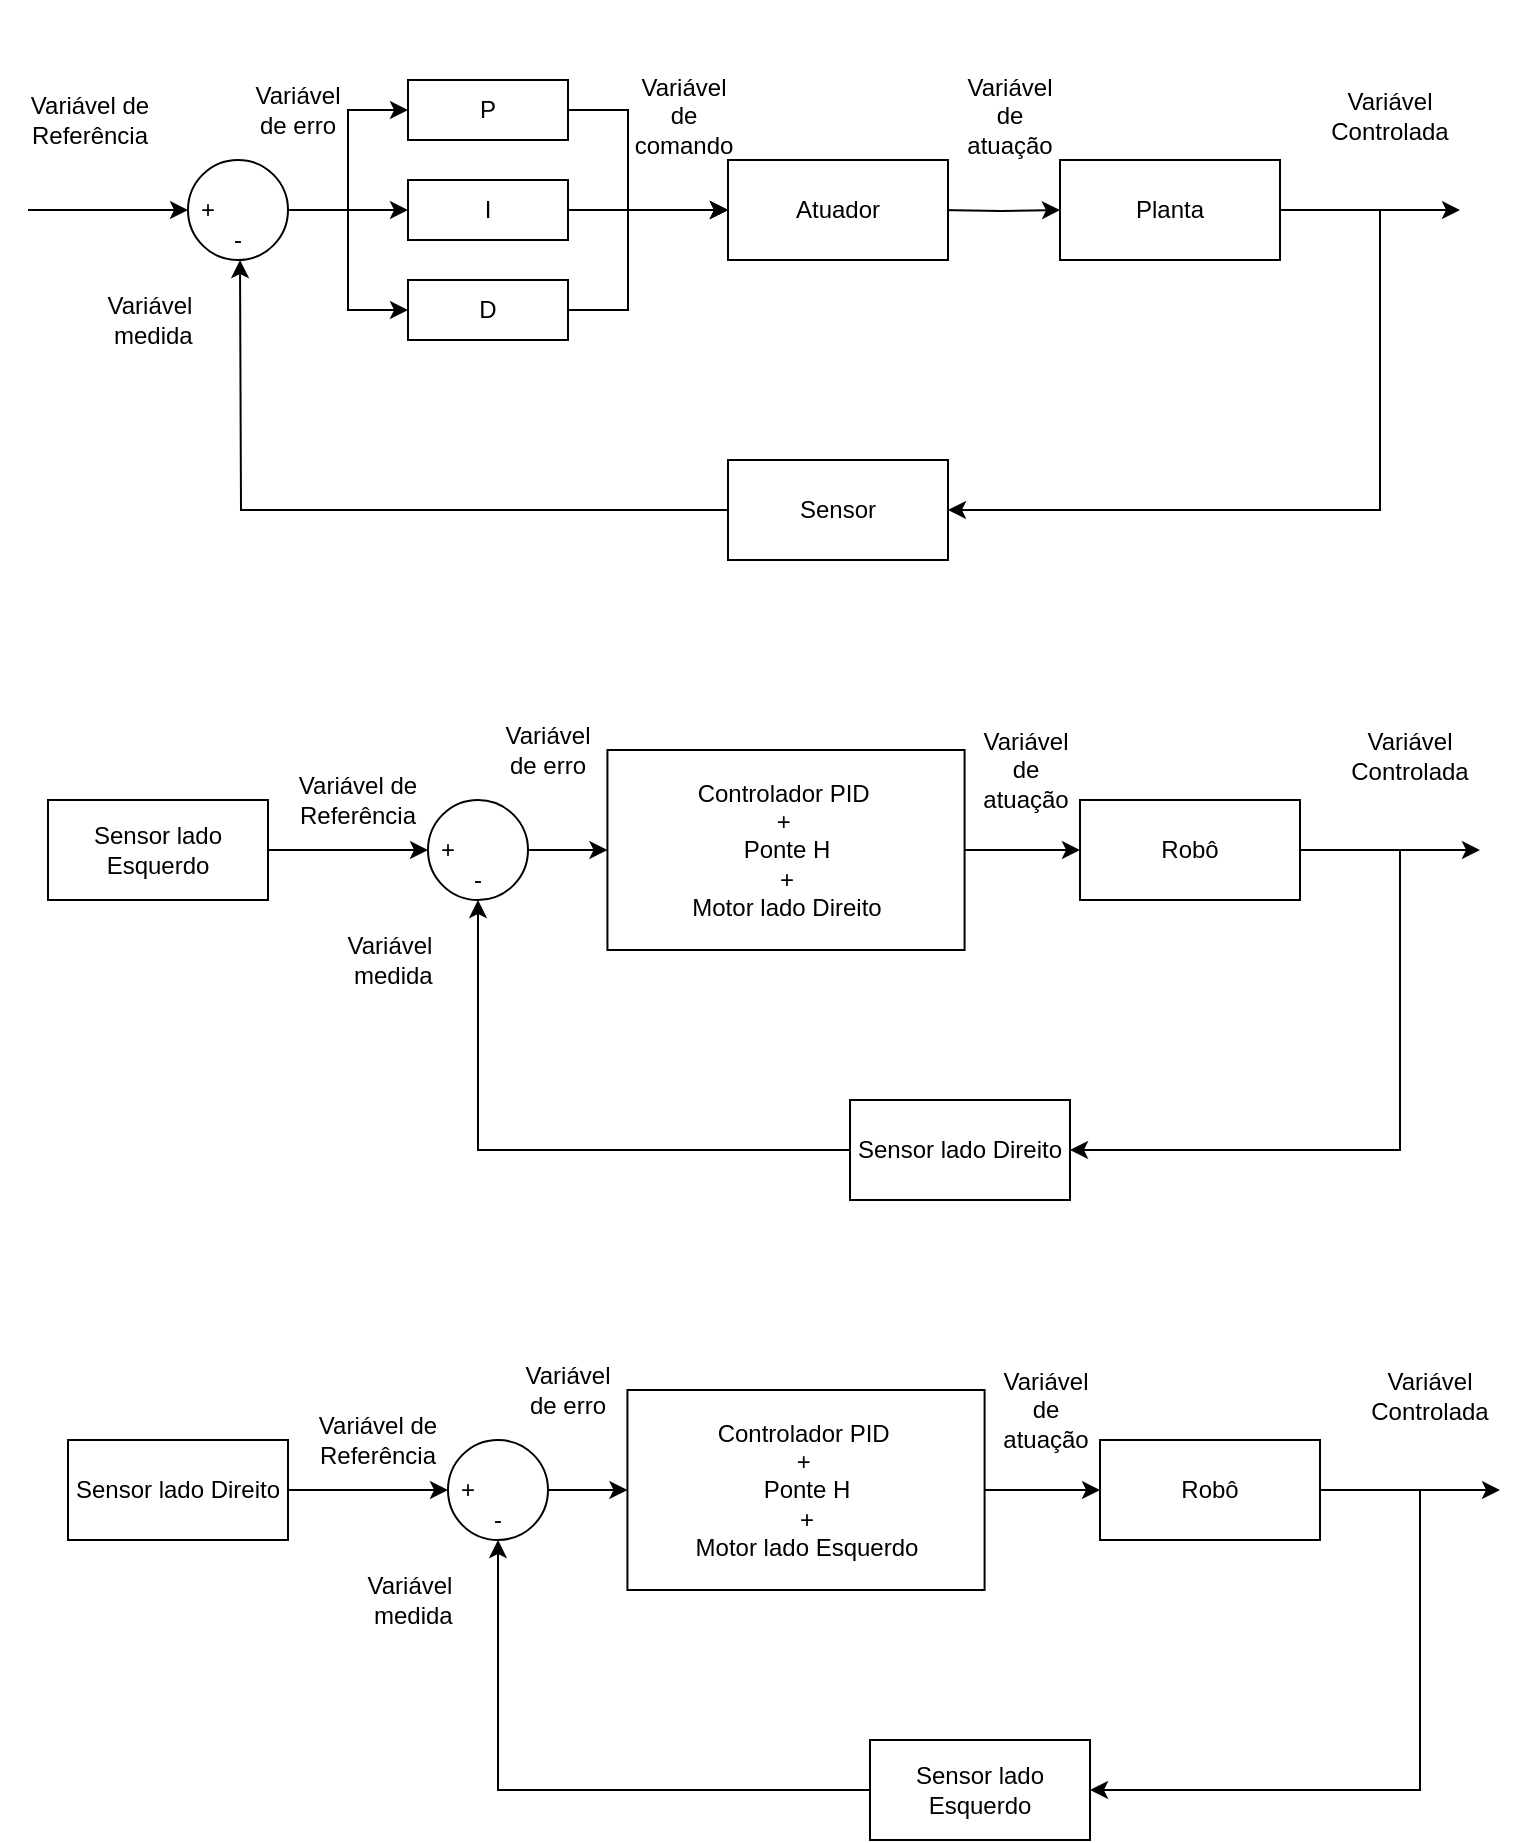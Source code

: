 <mxfile version="14.6.3" type="device"><diagram id="GKlqJCm9v4VQnlcXj1cP" name="Page-1"><mxGraphModel dx="920" dy="552" grid="1" gridSize="10" guides="1" tooltips="1" connect="1" arrows="1" fold="1" page="1" pageScale="1" pageWidth="827" pageHeight="1169" math="0" shadow="0"><root><mxCell id="0"/><mxCell id="1" parent="0"/><mxCell id="OvFw4PTJ5ZhQ3xjPDQip-57" value="" style="group" vertex="1" connectable="0" parent="1"><mxGeometry x="51" y="90" width="726" height="280" as="geometry"/></mxCell><mxCell id="OvFw4PTJ5ZhQ3xjPDQip-15" value="" style="edgeStyle=orthogonalEdgeStyle;rounded=0;orthogonalLoop=1;jettySize=auto;html=1;" edge="1" parent="OvFw4PTJ5ZhQ3xjPDQip-57" target="OvFw4PTJ5ZhQ3xjPDQip-14"><mxGeometry relative="1" as="geometry"><mxPoint x="456" y="105" as="sourcePoint"/></mxGeometry></mxCell><mxCell id="OvFw4PTJ5ZhQ3xjPDQip-18" style="edgeStyle=orthogonalEdgeStyle;rounded=0;orthogonalLoop=1;jettySize=auto;html=1;" edge="1" parent="OvFw4PTJ5ZhQ3xjPDQip-57" source="OvFw4PTJ5ZhQ3xjPDQip-14"><mxGeometry relative="1" as="geometry"><mxPoint x="716" y="105" as="targetPoint"/></mxGeometry></mxCell><mxCell id="OvFw4PTJ5ZhQ3xjPDQip-14" value="Planta" style="rounded=0;whiteSpace=wrap;html=1;" vertex="1" parent="OvFw4PTJ5ZhQ3xjPDQip-57"><mxGeometry x="516" y="80" width="110" height="50" as="geometry"/></mxCell><mxCell id="OvFw4PTJ5ZhQ3xjPDQip-16" value="Sensor" style="rounded=0;whiteSpace=wrap;html=1;" vertex="1" parent="OvFw4PTJ5ZhQ3xjPDQip-57"><mxGeometry x="350" y="230" width="110" height="50" as="geometry"/></mxCell><mxCell id="OvFw4PTJ5ZhQ3xjPDQip-17" style="edgeStyle=orthogonalEdgeStyle;rounded=0;orthogonalLoop=1;jettySize=auto;html=1;entryX=1;entryY=0.5;entryDx=0;entryDy=0;" edge="1" parent="OvFw4PTJ5ZhQ3xjPDQip-57" source="OvFw4PTJ5ZhQ3xjPDQip-14" target="OvFw4PTJ5ZhQ3xjPDQip-16"><mxGeometry relative="1" as="geometry"><Array as="points"><mxPoint x="676" y="105"/><mxPoint x="676" y="255"/></Array></mxGeometry></mxCell><mxCell id="OvFw4PTJ5ZhQ3xjPDQip-25" value="Variável Controlada" style="text;html=1;strokeColor=none;fillColor=none;align=center;verticalAlign=middle;whiteSpace=wrap;rounded=0;" vertex="1" parent="OvFw4PTJ5ZhQ3xjPDQip-57"><mxGeometry x="636" y="48" width="90" height="20" as="geometry"/></mxCell><mxCell id="OvFw4PTJ5ZhQ3xjPDQip-30" value="Variável de atuação" style="text;html=1;strokeColor=none;fillColor=none;align=center;verticalAlign=middle;whiteSpace=wrap;rounded=0;direction=south;" vertex="1" parent="OvFw4PTJ5ZhQ3xjPDQip-57"><mxGeometry x="481" y="13" width="20" height="90" as="geometry"/></mxCell><mxCell id="OvFw4PTJ5ZhQ3xjPDQip-46" value="Atuador" style="rounded=0;whiteSpace=wrap;html=1;" vertex="1" parent="OvFw4PTJ5ZhQ3xjPDQip-57"><mxGeometry x="350" y="80" width="110" height="50" as="geometry"/></mxCell><mxCell id="OvFw4PTJ5ZhQ3xjPDQip-50" value="" style="group" vertex="1" connectable="0" parent="OvFw4PTJ5ZhQ3xjPDQip-57"><mxGeometry y="40" width="360" height="160" as="geometry"/></mxCell><mxCell id="OvFw4PTJ5ZhQ3xjPDQip-13" style="edgeStyle=orthogonalEdgeStyle;rounded=0;orthogonalLoop=1;jettySize=auto;html=1;entryX=0;entryY=0.5;entryDx=0;entryDy=0;" edge="1" parent="OvFw4PTJ5ZhQ3xjPDQip-50" source="OvFw4PTJ5ZhQ3xjPDQip-2"><mxGeometry relative="1" as="geometry"><mxPoint x="350" y="65" as="targetPoint"/><Array as="points"><mxPoint x="300" y="115"/><mxPoint x="300" y="65"/></Array></mxGeometry></mxCell><mxCell id="OvFw4PTJ5ZhQ3xjPDQip-12" value="" style="edgeStyle=orthogonalEdgeStyle;rounded=0;orthogonalLoop=1;jettySize=auto;html=1;" edge="1" parent="OvFw4PTJ5ZhQ3xjPDQip-50" source="OvFw4PTJ5ZhQ3xjPDQip-3"><mxGeometry relative="1" as="geometry"><mxPoint x="350" y="65" as="targetPoint"/></mxGeometry></mxCell><mxCell id="OvFw4PTJ5ZhQ3xjPDQip-11" style="edgeStyle=orthogonalEdgeStyle;rounded=0;orthogonalLoop=1;jettySize=auto;html=1;entryX=0;entryY=0.5;entryDx=0;entryDy=0;" edge="1" parent="OvFw4PTJ5ZhQ3xjPDQip-50" source="OvFw4PTJ5ZhQ3xjPDQip-4"><mxGeometry relative="1" as="geometry"><mxPoint x="350" y="65" as="targetPoint"/><Array as="points"><mxPoint x="300" y="15"/><mxPoint x="300" y="65"/></Array></mxGeometry></mxCell><mxCell id="OvFw4PTJ5ZhQ3xjPDQip-20" value="" style="endArrow=classic;html=1;entryX=0;entryY=0.5;entryDx=0;entryDy=0;" edge="1" parent="OvFw4PTJ5ZhQ3xjPDQip-50" target="OvFw4PTJ5ZhQ3xjPDQip-1"><mxGeometry width="50" height="50" relative="1" as="geometry"><mxPoint y="65" as="sourcePoint"/><mxPoint y="40" as="targetPoint"/></mxGeometry></mxCell><mxCell id="OvFw4PTJ5ZhQ3xjPDQip-43" value="" style="group" vertex="1" connectable="0" parent="OvFw4PTJ5ZhQ3xjPDQip-50"><mxGeometry x="70" width="220.5" height="160" as="geometry"/></mxCell><mxCell id="OvFw4PTJ5ZhQ3xjPDQip-2" value="D" style="rounded=0;whiteSpace=wrap;html=1;" vertex="1" parent="OvFw4PTJ5ZhQ3xjPDQip-43"><mxGeometry x="120" y="100" width="80" height="30" as="geometry"/></mxCell><mxCell id="OvFw4PTJ5ZhQ3xjPDQip-3" value="I" style="rounded=0;whiteSpace=wrap;html=1;" vertex="1" parent="OvFw4PTJ5ZhQ3xjPDQip-43"><mxGeometry x="120" y="50" width="80" height="30" as="geometry"/></mxCell><mxCell id="OvFw4PTJ5ZhQ3xjPDQip-4" value="P" style="rounded=0;whiteSpace=wrap;html=1;" vertex="1" parent="OvFw4PTJ5ZhQ3xjPDQip-43"><mxGeometry x="120" width="80" height="30" as="geometry"/></mxCell><mxCell id="OvFw4PTJ5ZhQ3xjPDQip-42" value="" style="group" vertex="1" connectable="0" parent="OvFw4PTJ5ZhQ3xjPDQip-43"><mxGeometry y="40" width="60" height="50" as="geometry"/></mxCell><mxCell id="OvFw4PTJ5ZhQ3xjPDQip-1" value="&lt;span style=&quot;color: rgba(0 , 0 , 0 , 0) ; font-family: monospace ; font-size: 0px&quot;&gt;%3CmxGraphModel%3E%3Croot%3E%3CmxCell%20id%3D%220%22%2F%3E%3CmxCell%20id%3D%221%22%20parent%3D%220%22%2F%3E%3CmxCell%20id%3D%222%22%20value%3D%22Planta%22%20style%3D%22rounded%3D0%3BwhiteSpace%3Dwrap%3Bhtml%3D1%3B%22%20vertex%3D%221%22%20parent%3D%221%22%3E%3CmxGeometry%20x%3D%22577%22%20y%3D%22489%22%20width%3D%22110%22%20height%3D%2250%22%20as%3D%22geometry%22%2F%3E%3C%2FmxCell%3E%3C%2Froot%3E%3C%2FmxGraphModel%3E&lt;/span&gt;" style="ellipse;whiteSpace=wrap;html=1;aspect=fixed;" vertex="1" parent="OvFw4PTJ5ZhQ3xjPDQip-42"><mxGeometry x="10" width="50" height="50" as="geometry"/></mxCell><mxCell id="OvFw4PTJ5ZhQ3xjPDQip-21" value="+" style="text;html=1;strokeColor=none;fillColor=none;align=center;verticalAlign=middle;whiteSpace=wrap;rounded=0;" vertex="1" parent="OvFw4PTJ5ZhQ3xjPDQip-42"><mxGeometry y="15" width="40" height="20" as="geometry"/></mxCell><mxCell id="OvFw4PTJ5ZhQ3xjPDQip-23" value="-" style="text;html=1;strokeColor=none;fillColor=none;align=center;verticalAlign=middle;whiteSpace=wrap;rounded=0;" vertex="1" parent="OvFw4PTJ5ZhQ3xjPDQip-42"><mxGeometry x="15" y="30" width="40" height="20" as="geometry"/></mxCell><mxCell id="OvFw4PTJ5ZhQ3xjPDQip-47" style="edgeStyle=orthogonalEdgeStyle;rounded=0;orthogonalLoop=1;jettySize=auto;html=1;exitX=0;exitY=0.5;exitDx=0;exitDy=0;" edge="1" parent="OvFw4PTJ5ZhQ3xjPDQip-42" source="OvFw4PTJ5ZhQ3xjPDQip-16"><mxGeometry relative="1" as="geometry"><mxPoint x="261" y="135" as="sourcePoint"/><mxPoint x="36" y="50" as="targetPoint"/></mxGeometry></mxCell><mxCell id="OvFw4PTJ5ZhQ3xjPDQip-6" style="edgeStyle=orthogonalEdgeStyle;rounded=0;orthogonalLoop=1;jettySize=auto;html=1;entryX=0;entryY=0.5;entryDx=0;entryDy=0;" edge="1" parent="OvFw4PTJ5ZhQ3xjPDQip-43" source="OvFw4PTJ5ZhQ3xjPDQip-1" target="OvFw4PTJ5ZhQ3xjPDQip-4"><mxGeometry relative="1" as="geometry"/></mxCell><mxCell id="OvFw4PTJ5ZhQ3xjPDQip-7" style="edgeStyle=orthogonalEdgeStyle;rounded=0;orthogonalLoop=1;jettySize=auto;html=1;entryX=0;entryY=0.5;entryDx=0;entryDy=0;" edge="1" parent="OvFw4PTJ5ZhQ3xjPDQip-43" source="OvFw4PTJ5ZhQ3xjPDQip-1" target="OvFw4PTJ5ZhQ3xjPDQip-3"><mxGeometry relative="1" as="geometry"/></mxCell><mxCell id="OvFw4PTJ5ZhQ3xjPDQip-8" style="edgeStyle=orthogonalEdgeStyle;rounded=0;orthogonalLoop=1;jettySize=auto;html=1;entryX=0;entryY=0.5;entryDx=0;entryDy=0;" edge="1" parent="OvFw4PTJ5ZhQ3xjPDQip-43" source="OvFw4PTJ5ZhQ3xjPDQip-1" target="OvFw4PTJ5ZhQ3xjPDQip-2"><mxGeometry relative="1" as="geometry"/></mxCell><mxCell id="OvFw4PTJ5ZhQ3xjPDQip-24" value="Variável de Referência" style="text;html=1;strokeColor=none;fillColor=none;align=center;verticalAlign=middle;whiteSpace=wrap;rounded=0;" vertex="1" parent="OvFw4PTJ5ZhQ3xjPDQip-50"><mxGeometry x="-14" y="10" width="90" height="20" as="geometry"/></mxCell><mxCell id="OvFw4PTJ5ZhQ3xjPDQip-31" value="Variável&lt;br&gt;&amp;nbsp;medida" style="text;html=1;strokeColor=none;fillColor=none;align=center;verticalAlign=middle;whiteSpace=wrap;rounded=0;" vertex="1" parent="OvFw4PTJ5ZhQ3xjPDQip-50"><mxGeometry x="16" y="110" width="90" height="20" as="geometry"/></mxCell><mxCell id="OvFw4PTJ5ZhQ3xjPDQip-27" value="Variável de comando" style="text;html=1;strokeColor=none;fillColor=none;align=center;verticalAlign=middle;whiteSpace=wrap;rounded=0;direction=south;" vertex="1" parent="OvFw4PTJ5ZhQ3xjPDQip-57"><mxGeometry x="306" width="44" height="115" as="geometry"/></mxCell><mxCell id="OvFw4PTJ5ZhQ3xjPDQip-26" value="Variável de erro" style="text;html=1;strokeColor=none;fillColor=none;align=center;verticalAlign=middle;whiteSpace=wrap;rounded=0;direction=south;" vertex="1" parent="OvFw4PTJ5ZhQ3xjPDQip-57"><mxGeometry x="125" y="10" width="20" height="90" as="geometry"/></mxCell><mxCell id="OvFw4PTJ5ZhQ3xjPDQip-233" value="" style="group" vertex="1" connectable="0" parent="1"><mxGeometry x="61" y="410" width="726" height="280" as="geometry"/></mxCell><mxCell id="OvFw4PTJ5ZhQ3xjPDQip-235" style="edgeStyle=orthogonalEdgeStyle;rounded=0;orthogonalLoop=1;jettySize=auto;html=1;" edge="1" parent="OvFw4PTJ5ZhQ3xjPDQip-233" source="OvFw4PTJ5ZhQ3xjPDQip-236"><mxGeometry relative="1" as="geometry"><mxPoint x="716" y="105" as="targetPoint"/></mxGeometry></mxCell><mxCell id="OvFw4PTJ5ZhQ3xjPDQip-236" value="Robô" style="rounded=0;whiteSpace=wrap;html=1;" vertex="1" parent="OvFw4PTJ5ZhQ3xjPDQip-233"><mxGeometry x="516" y="80" width="110" height="50" as="geometry"/></mxCell><mxCell id="OvFw4PTJ5ZhQ3xjPDQip-238" style="edgeStyle=orthogonalEdgeStyle;rounded=0;orthogonalLoop=1;jettySize=auto;html=1;entryX=1;entryY=0.5;entryDx=0;entryDy=0;" edge="1" parent="OvFw4PTJ5ZhQ3xjPDQip-233" source="OvFw4PTJ5ZhQ3xjPDQip-236" target="OvFw4PTJ5ZhQ3xjPDQip-237"><mxGeometry relative="1" as="geometry"><Array as="points"><mxPoint x="676" y="105"/><mxPoint x="676" y="255"/></Array></mxGeometry></mxCell><mxCell id="OvFw4PTJ5ZhQ3xjPDQip-239" value="Variável Controlada" style="text;html=1;strokeColor=none;fillColor=none;align=center;verticalAlign=middle;whiteSpace=wrap;rounded=0;" vertex="1" parent="OvFw4PTJ5ZhQ3xjPDQip-233"><mxGeometry x="636" y="48" width="90" height="20" as="geometry"/></mxCell><mxCell id="OvFw4PTJ5ZhQ3xjPDQip-268" style="edgeStyle=orthogonalEdgeStyle;rounded=0;orthogonalLoop=1;jettySize=auto;html=1;exitX=1;exitY=0.5;exitDx=0;exitDy=0;entryX=0;entryY=0.5;entryDx=0;entryDy=0;" edge="1" parent="OvFw4PTJ5ZhQ3xjPDQip-233" source="OvFw4PTJ5ZhQ3xjPDQip-241" target="OvFw4PTJ5ZhQ3xjPDQip-236"><mxGeometry relative="1" as="geometry"/></mxCell><mxCell id="OvFw4PTJ5ZhQ3xjPDQip-273" style="edgeStyle=orthogonalEdgeStyle;rounded=0;orthogonalLoop=1;jettySize=auto;html=1;exitX=0;exitY=0.5;exitDx=0;exitDy=0;entryX=0.5;entryY=1;entryDx=0;entryDy=0;" edge="1" parent="OvFw4PTJ5ZhQ3xjPDQip-233" source="OvFw4PTJ5ZhQ3xjPDQip-237" target="OvFw4PTJ5ZhQ3xjPDQip-254"><mxGeometry relative="1" as="geometry"/></mxCell><mxCell id="OvFw4PTJ5ZhQ3xjPDQip-237" value="Sensor lado Direito" style="rounded=0;whiteSpace=wrap;html=1;" vertex="1" parent="OvFw4PTJ5ZhQ3xjPDQip-233"><mxGeometry x="401" y="230" width="110" height="50" as="geometry"/></mxCell><mxCell id="OvFw4PTJ5ZhQ3xjPDQip-242" value="" style="group" vertex="1" connectable="0" parent="OvFw4PTJ5ZhQ3xjPDQip-233"><mxGeometry x="51" y="40" width="407.29" height="160" as="geometry"/></mxCell><mxCell id="OvFw4PTJ5ZhQ3xjPDQip-247" value="" style="group" vertex="1" connectable="0" parent="OvFw4PTJ5ZhQ3xjPDQip-242"><mxGeometry x="70" width="337.29" height="160" as="geometry"/></mxCell><mxCell id="OvFw4PTJ5ZhQ3xjPDQip-241" value="Controlador PID&amp;nbsp;&lt;br&gt;+&amp;nbsp;&lt;br&gt;Ponte H&lt;br&gt;+&lt;br&gt;Motor lado Direito" style="rounded=0;whiteSpace=wrap;html=1;" vertex="1" parent="OvFw4PTJ5ZhQ3xjPDQip-247"><mxGeometry x="158.72" y="15" width="178.57" height="100" as="geometry"/></mxCell><mxCell id="OvFw4PTJ5ZhQ3xjPDQip-267" style="edgeStyle=orthogonalEdgeStyle;rounded=0;orthogonalLoop=1;jettySize=auto;html=1;exitX=1;exitY=0.5;exitDx=0;exitDy=0;entryX=0;entryY=0.5;entryDx=0;entryDy=0;" edge="1" parent="OvFw4PTJ5ZhQ3xjPDQip-247" source="OvFw4PTJ5ZhQ3xjPDQip-252" target="OvFw4PTJ5ZhQ3xjPDQip-241"><mxGeometry relative="1" as="geometry"/></mxCell><mxCell id="OvFw4PTJ5ZhQ3xjPDQip-246" value="" style="endArrow=classic;html=1;entryX=0;entryY=0.5;entryDx=0;entryDy=0;" edge="1" parent="OvFw4PTJ5ZhQ3xjPDQip-247" target="OvFw4PTJ5ZhQ3xjPDQip-252"><mxGeometry width="50" height="50" relative="1" as="geometry"><mxPoint x="-11" y="65" as="sourcePoint"/><mxPoint x="-11" y="40" as="targetPoint"/></mxGeometry></mxCell><mxCell id="OvFw4PTJ5ZhQ3xjPDQip-251" value="" style="group" vertex="1" connectable="0" parent="OvFw4PTJ5ZhQ3xjPDQip-247"><mxGeometry x="59" y="40" width="60" height="50" as="geometry"/></mxCell><mxCell id="OvFw4PTJ5ZhQ3xjPDQip-252" value="&lt;span style=&quot;color: rgba(0 , 0 , 0 , 0) ; font-family: monospace ; font-size: 0px&quot;&gt;%3CmxGraphModel%3E%3Croot%3E%3CmxCell%20id%3D%220%22%2F%3E%3CmxCell%20id%3D%221%22%20parent%3D%220%22%2F%3E%3CmxCell%20id%3D%222%22%20value%3D%22Planta%22%20style%3D%22rounded%3D0%3BwhiteSpace%3Dwrap%3Bhtml%3D1%3B%22%20vertex%3D%221%22%20parent%3D%221%22%3E%3CmxGeometry%20x%3D%22577%22%20y%3D%22489%22%20width%3D%22110%22%20height%3D%2250%22%20as%3D%22geometry%22%2F%3E%3C%2FmxCell%3E%3C%2Froot%3E%3C%2FmxGraphModel%3E&lt;/span&gt;" style="ellipse;whiteSpace=wrap;html=1;aspect=fixed;" vertex="1" parent="OvFw4PTJ5ZhQ3xjPDQip-251"><mxGeometry x="10" width="50" height="50" as="geometry"/></mxCell><mxCell id="OvFw4PTJ5ZhQ3xjPDQip-253" value="+" style="text;html=1;strokeColor=none;fillColor=none;align=center;verticalAlign=middle;whiteSpace=wrap;rounded=0;" vertex="1" parent="OvFw4PTJ5ZhQ3xjPDQip-251"><mxGeometry y="15" width="40" height="20" as="geometry"/></mxCell><mxCell id="OvFw4PTJ5ZhQ3xjPDQip-254" value="-" style="text;html=1;strokeColor=none;fillColor=none;align=center;verticalAlign=middle;whiteSpace=wrap;rounded=0;" vertex="1" parent="OvFw4PTJ5ZhQ3xjPDQip-251"><mxGeometry x="15" y="30" width="40" height="20" as="geometry"/></mxCell><mxCell id="OvFw4PTJ5ZhQ3xjPDQip-260" value="Variável&lt;br&gt;&amp;nbsp;medida" style="text;html=1;strokeColor=none;fillColor=none;align=center;verticalAlign=middle;whiteSpace=wrap;rounded=0;" vertex="1" parent="OvFw4PTJ5ZhQ3xjPDQip-247"><mxGeometry x="5" y="110" width="90" height="20" as="geometry"/></mxCell><mxCell id="OvFw4PTJ5ZhQ3xjPDQip-270" value="Variável de Referência" style="text;html=1;strokeColor=none;fillColor=none;align=center;verticalAlign=middle;whiteSpace=wrap;rounded=0;" vertex="1" parent="OvFw4PTJ5ZhQ3xjPDQip-247"><mxGeometry x="-11" y="30" width="90" height="20" as="geometry"/></mxCell><mxCell id="OvFw4PTJ5ZhQ3xjPDQip-269" value="Sensor lado Esquerdo" style="rounded=0;whiteSpace=wrap;html=1;" vertex="1" parent="OvFw4PTJ5ZhQ3xjPDQip-247"><mxGeometry x="-121" y="40" width="110" height="50" as="geometry"/></mxCell><mxCell id="OvFw4PTJ5ZhQ3xjPDQip-272" value="Variável de erro" style="text;html=1;strokeColor=none;fillColor=none;align=center;verticalAlign=middle;whiteSpace=wrap;rounded=0;direction=south;" vertex="1" parent="OvFw4PTJ5ZhQ3xjPDQip-247"><mxGeometry x="119" y="-30" width="20" height="90" as="geometry"/></mxCell><mxCell id="OvFw4PTJ5ZhQ3xjPDQip-274" value="Variável de atuação" style="text;html=1;strokeColor=none;fillColor=none;align=center;verticalAlign=middle;whiteSpace=wrap;rounded=0;direction=south;" vertex="1" parent="OvFw4PTJ5ZhQ3xjPDQip-233"><mxGeometry x="479" y="20" width="20" height="90" as="geometry"/></mxCell><mxCell id="OvFw4PTJ5ZhQ3xjPDQip-275" value="" style="group" vertex="1" connectable="0" parent="1"><mxGeometry x="71" y="730" width="726" height="280" as="geometry"/></mxCell><mxCell id="OvFw4PTJ5ZhQ3xjPDQip-276" style="edgeStyle=orthogonalEdgeStyle;rounded=0;orthogonalLoop=1;jettySize=auto;html=1;" edge="1" parent="OvFw4PTJ5ZhQ3xjPDQip-275" source="OvFw4PTJ5ZhQ3xjPDQip-277"><mxGeometry relative="1" as="geometry"><mxPoint x="716" y="105" as="targetPoint"/></mxGeometry></mxCell><mxCell id="OvFw4PTJ5ZhQ3xjPDQip-277" value="Robô" style="rounded=0;whiteSpace=wrap;html=1;" vertex="1" parent="OvFw4PTJ5ZhQ3xjPDQip-275"><mxGeometry x="516" y="80" width="110" height="50" as="geometry"/></mxCell><mxCell id="OvFw4PTJ5ZhQ3xjPDQip-278" style="edgeStyle=orthogonalEdgeStyle;rounded=0;orthogonalLoop=1;jettySize=auto;html=1;entryX=1;entryY=0.5;entryDx=0;entryDy=0;" edge="1" parent="OvFw4PTJ5ZhQ3xjPDQip-275" source="OvFw4PTJ5ZhQ3xjPDQip-277" target="OvFw4PTJ5ZhQ3xjPDQip-282"><mxGeometry relative="1" as="geometry"><Array as="points"><mxPoint x="676" y="105"/><mxPoint x="676" y="255"/></Array></mxGeometry></mxCell><mxCell id="OvFw4PTJ5ZhQ3xjPDQip-279" value="Variável Controlada" style="text;html=1;strokeColor=none;fillColor=none;align=center;verticalAlign=middle;whiteSpace=wrap;rounded=0;" vertex="1" parent="OvFw4PTJ5ZhQ3xjPDQip-275"><mxGeometry x="636" y="48" width="90" height="20" as="geometry"/></mxCell><mxCell id="OvFw4PTJ5ZhQ3xjPDQip-280" style="edgeStyle=orthogonalEdgeStyle;rounded=0;orthogonalLoop=1;jettySize=auto;html=1;exitX=1;exitY=0.5;exitDx=0;exitDy=0;entryX=0;entryY=0.5;entryDx=0;entryDy=0;" edge="1" parent="OvFw4PTJ5ZhQ3xjPDQip-275" source="OvFw4PTJ5ZhQ3xjPDQip-285" target="OvFw4PTJ5ZhQ3xjPDQip-277"><mxGeometry relative="1" as="geometry"/></mxCell><mxCell id="OvFw4PTJ5ZhQ3xjPDQip-281" style="edgeStyle=orthogonalEdgeStyle;rounded=0;orthogonalLoop=1;jettySize=auto;html=1;exitX=0;exitY=0.5;exitDx=0;exitDy=0;entryX=0.5;entryY=1;entryDx=0;entryDy=0;" edge="1" parent="OvFw4PTJ5ZhQ3xjPDQip-275" source="OvFw4PTJ5ZhQ3xjPDQip-282" target="OvFw4PTJ5ZhQ3xjPDQip-291"><mxGeometry relative="1" as="geometry"/></mxCell><mxCell id="OvFw4PTJ5ZhQ3xjPDQip-282" value="Sensor lado Esquerdo" style="rounded=0;whiteSpace=wrap;html=1;" vertex="1" parent="OvFw4PTJ5ZhQ3xjPDQip-275"><mxGeometry x="401" y="230" width="110" height="50" as="geometry"/></mxCell><mxCell id="OvFw4PTJ5ZhQ3xjPDQip-283" value="" style="group" vertex="1" connectable="0" parent="OvFw4PTJ5ZhQ3xjPDQip-275"><mxGeometry x="51" y="40" width="407.29" height="160" as="geometry"/></mxCell><mxCell id="OvFw4PTJ5ZhQ3xjPDQip-284" value="" style="group" vertex="1" connectable="0" parent="OvFw4PTJ5ZhQ3xjPDQip-283"><mxGeometry x="70" width="337.29" height="160" as="geometry"/></mxCell><mxCell id="OvFw4PTJ5ZhQ3xjPDQip-285" value="Controlador PID&amp;nbsp;&lt;br&gt;+&amp;nbsp;&lt;br&gt;Ponte H&lt;br&gt;+&lt;br&gt;Motor lado Esquerdo" style="rounded=0;whiteSpace=wrap;html=1;" vertex="1" parent="OvFw4PTJ5ZhQ3xjPDQip-284"><mxGeometry x="158.72" y="15" width="178.57" height="100" as="geometry"/></mxCell><mxCell id="OvFw4PTJ5ZhQ3xjPDQip-286" style="edgeStyle=orthogonalEdgeStyle;rounded=0;orthogonalLoop=1;jettySize=auto;html=1;exitX=1;exitY=0.5;exitDx=0;exitDy=0;entryX=0;entryY=0.5;entryDx=0;entryDy=0;" edge="1" parent="OvFw4PTJ5ZhQ3xjPDQip-284" source="OvFw4PTJ5ZhQ3xjPDQip-289" target="OvFw4PTJ5ZhQ3xjPDQip-285"><mxGeometry relative="1" as="geometry"/></mxCell><mxCell id="OvFw4PTJ5ZhQ3xjPDQip-287" value="" style="endArrow=classic;html=1;entryX=0;entryY=0.5;entryDx=0;entryDy=0;" edge="1" parent="OvFw4PTJ5ZhQ3xjPDQip-284" target="OvFw4PTJ5ZhQ3xjPDQip-289"><mxGeometry width="50" height="50" relative="1" as="geometry"><mxPoint x="-11" y="65" as="sourcePoint"/><mxPoint x="-11" y="40" as="targetPoint"/></mxGeometry></mxCell><mxCell id="OvFw4PTJ5ZhQ3xjPDQip-288" value="" style="group" vertex="1" connectable="0" parent="OvFw4PTJ5ZhQ3xjPDQip-284"><mxGeometry x="59" y="40" width="60" height="50" as="geometry"/></mxCell><mxCell id="OvFw4PTJ5ZhQ3xjPDQip-289" value="&lt;span style=&quot;color: rgba(0 , 0 , 0 , 0) ; font-family: monospace ; font-size: 0px&quot;&gt;%3CmxGraphModel%3E%3Croot%3E%3CmxCell%20id%3D%220%22%2F%3E%3CmxCell%20id%3D%221%22%20parent%3D%220%22%2F%3E%3CmxCell%20id%3D%222%22%20value%3D%22Planta%22%20style%3D%22rounded%3D0%3BwhiteSpace%3Dwrap%3Bhtml%3D1%3B%22%20vertex%3D%221%22%20parent%3D%221%22%3E%3CmxGeometry%20x%3D%22577%22%20y%3D%22489%22%20width%3D%22110%22%20height%3D%2250%22%20as%3D%22geometry%22%2F%3E%3C%2FmxCell%3E%3C%2Froot%3E%3C%2FmxGraphModel%3E&lt;/span&gt;" style="ellipse;whiteSpace=wrap;html=1;aspect=fixed;" vertex="1" parent="OvFw4PTJ5ZhQ3xjPDQip-288"><mxGeometry x="10" width="50" height="50" as="geometry"/></mxCell><mxCell id="OvFw4PTJ5ZhQ3xjPDQip-290" value="+" style="text;html=1;strokeColor=none;fillColor=none;align=center;verticalAlign=middle;whiteSpace=wrap;rounded=0;" vertex="1" parent="OvFw4PTJ5ZhQ3xjPDQip-288"><mxGeometry y="15" width="40" height="20" as="geometry"/></mxCell><mxCell id="OvFw4PTJ5ZhQ3xjPDQip-291" value="-" style="text;html=1;strokeColor=none;fillColor=none;align=center;verticalAlign=middle;whiteSpace=wrap;rounded=0;" vertex="1" parent="OvFw4PTJ5ZhQ3xjPDQip-288"><mxGeometry x="15" y="30" width="40" height="20" as="geometry"/></mxCell><mxCell id="OvFw4PTJ5ZhQ3xjPDQip-292" value="Variável&lt;br&gt;&amp;nbsp;medida" style="text;html=1;strokeColor=none;fillColor=none;align=center;verticalAlign=middle;whiteSpace=wrap;rounded=0;" vertex="1" parent="OvFw4PTJ5ZhQ3xjPDQip-284"><mxGeometry x="5" y="110" width="90" height="20" as="geometry"/></mxCell><mxCell id="OvFw4PTJ5ZhQ3xjPDQip-293" value="Variável de Referência" style="text;html=1;strokeColor=none;fillColor=none;align=center;verticalAlign=middle;whiteSpace=wrap;rounded=0;" vertex="1" parent="OvFw4PTJ5ZhQ3xjPDQip-284"><mxGeometry x="-11" y="30" width="90" height="20" as="geometry"/></mxCell><mxCell id="OvFw4PTJ5ZhQ3xjPDQip-294" value="Sensor lado Direito" style="rounded=0;whiteSpace=wrap;html=1;" vertex="1" parent="OvFw4PTJ5ZhQ3xjPDQip-284"><mxGeometry x="-121" y="40" width="110" height="50" as="geometry"/></mxCell><mxCell id="OvFw4PTJ5ZhQ3xjPDQip-295" value="Variável de erro" style="text;html=1;strokeColor=none;fillColor=none;align=center;verticalAlign=middle;whiteSpace=wrap;rounded=0;direction=south;" vertex="1" parent="OvFw4PTJ5ZhQ3xjPDQip-284"><mxGeometry x="119" y="-30" width="20" height="90" as="geometry"/></mxCell><mxCell id="OvFw4PTJ5ZhQ3xjPDQip-296" value="Variável de atuação" style="text;html=1;strokeColor=none;fillColor=none;align=center;verticalAlign=middle;whiteSpace=wrap;rounded=0;direction=south;" vertex="1" parent="OvFw4PTJ5ZhQ3xjPDQip-275"><mxGeometry x="479" y="20" width="20" height="90" as="geometry"/></mxCell></root></mxGraphModel></diagram></mxfile>